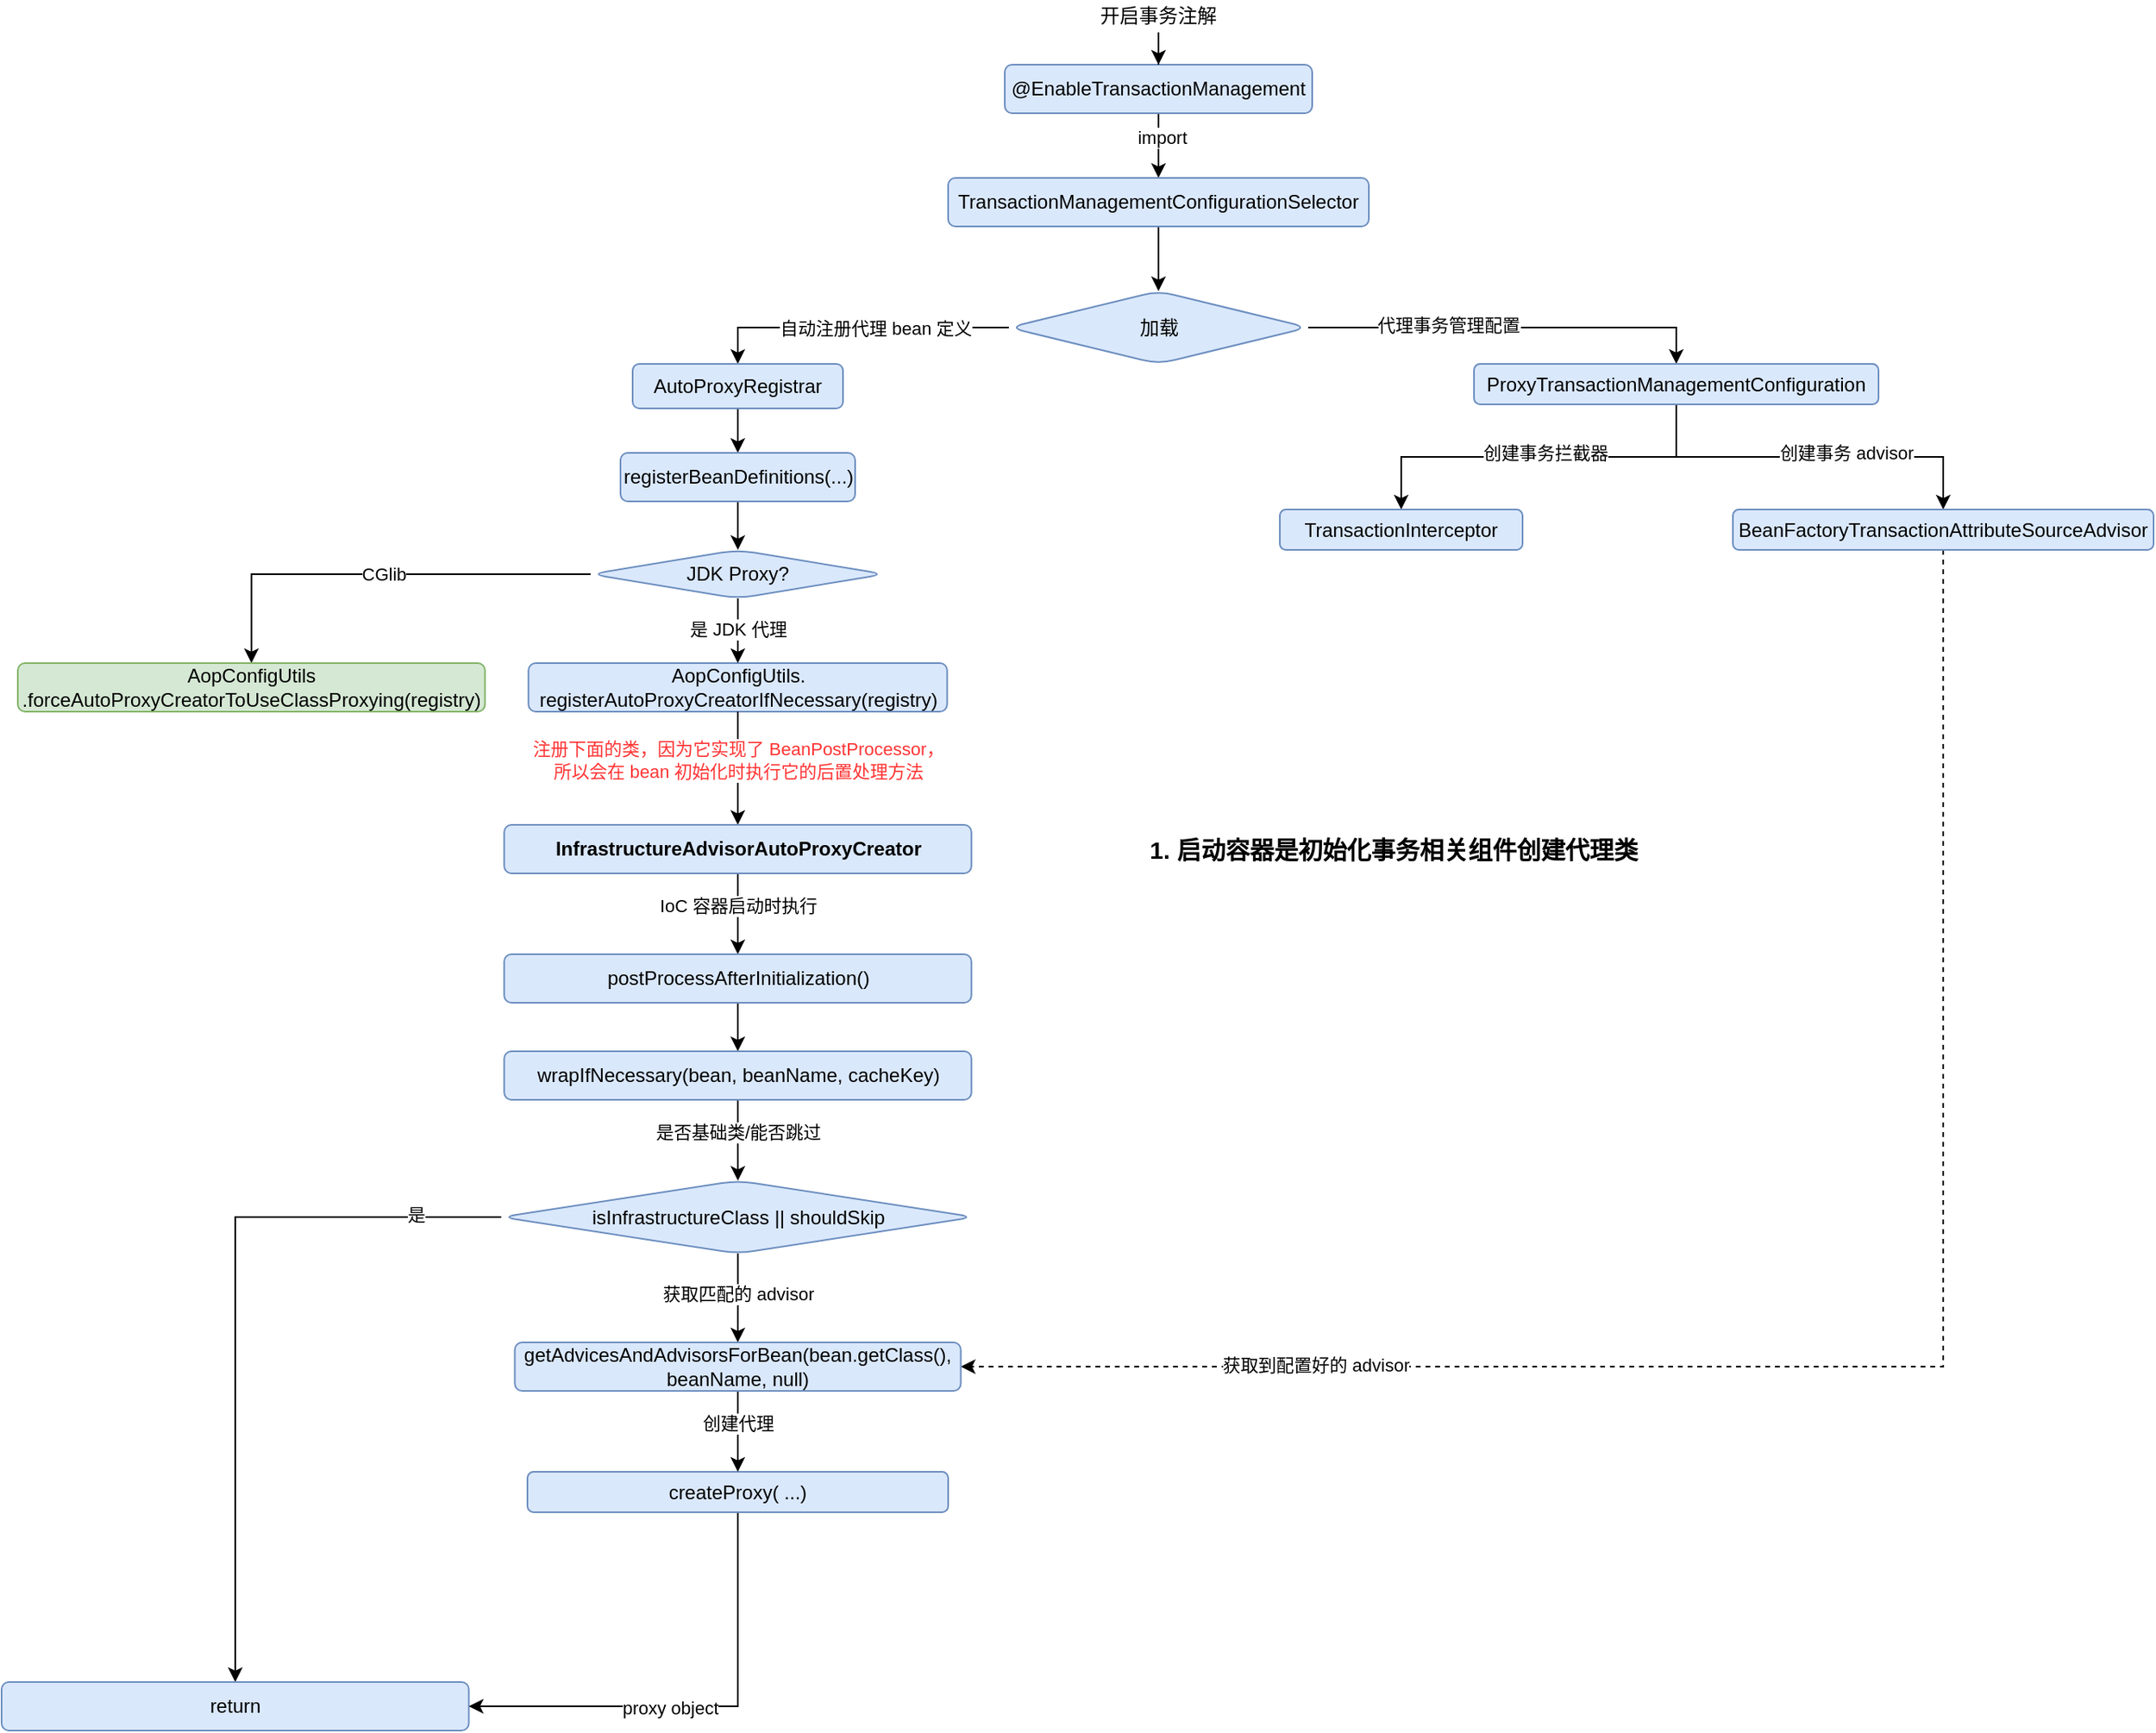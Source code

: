 <mxfile version="14.5.7" type="github">
  <diagram id="ldMmsAqKF8-JEFJYxq-1" name="第 1 页">
    <mxGraphModel dx="2249" dy="772" grid="1" gridSize="10" guides="1" tooltips="1" connect="1" arrows="1" fold="1" page="1" pageScale="1" pageWidth="827" pageHeight="1169" math="0" shadow="0">
      <root>
        <mxCell id="0" />
        <mxCell id="1" parent="0" />
        <mxCell id="YAuvIwza9s7kWfyugDVW-5" value="" style="edgeStyle=orthogonalEdgeStyle;rounded=0;orthogonalLoop=1;jettySize=auto;html=1;" edge="1" parent="1" source="YAuvIwza9s7kWfyugDVW-1" target="YAuvIwza9s7kWfyugDVW-4">
          <mxGeometry relative="1" as="geometry">
            <Array as="points">
              <mxPoint x="175" y="120" />
              <mxPoint x="175" y="120" />
            </Array>
          </mxGeometry>
        </mxCell>
        <mxCell id="YAuvIwza9s7kWfyugDVW-7" value="import" style="edgeLabel;html=1;align=center;verticalAlign=middle;resizable=0;points=[];" vertex="1" connectable="0" parent="YAuvIwza9s7kWfyugDVW-5">
          <mxGeometry x="-0.286" y="2" relative="1" as="geometry">
            <mxPoint as="offset" />
          </mxGeometry>
        </mxCell>
        <mxCell id="YAuvIwza9s7kWfyugDVW-1" value="@EnableTransactionManagement" style="rounded=1;whiteSpace=wrap;html=1;fillColor=#dae8fc;strokeColor=#6c8ebf;" vertex="1" parent="1">
          <mxGeometry x="80" y="70" width="190" height="30" as="geometry" />
        </mxCell>
        <mxCell id="YAuvIwza9s7kWfyugDVW-3" value="" style="edgeStyle=orthogonalEdgeStyle;rounded=0;orthogonalLoop=1;jettySize=auto;html=1;" edge="1" parent="1" source="YAuvIwza9s7kWfyugDVW-2" target="YAuvIwza9s7kWfyugDVW-1">
          <mxGeometry relative="1" as="geometry" />
        </mxCell>
        <mxCell id="YAuvIwza9s7kWfyugDVW-2" value="开启事务注解" style="text;html=1;strokeColor=none;fillColor=none;align=center;verticalAlign=middle;whiteSpace=wrap;rounded=0;" vertex="1" parent="1">
          <mxGeometry x="135" y="30" width="80" height="20" as="geometry" />
        </mxCell>
        <mxCell id="YAuvIwza9s7kWfyugDVW-11" value="" style="edgeStyle=orthogonalEdgeStyle;rounded=0;orthogonalLoop=1;jettySize=auto;html=1;" edge="1" parent="1" source="YAuvIwza9s7kWfyugDVW-4" target="YAuvIwza9s7kWfyugDVW-10">
          <mxGeometry relative="1" as="geometry" />
        </mxCell>
        <mxCell id="YAuvIwza9s7kWfyugDVW-4" value="TransactionManagementConfigurationSelector" style="rounded=1;whiteSpace=wrap;html=1;fillColor=#dae8fc;strokeColor=#6c8ebf;" vertex="1" parent="1">
          <mxGeometry x="45" y="140" width="260" height="30" as="geometry" />
        </mxCell>
        <mxCell id="YAuvIwza9s7kWfyugDVW-14" value="" style="edgeStyle=orthogonalEdgeStyle;rounded=0;orthogonalLoop=1;jettySize=auto;html=1;entryX=0.5;entryY=0;entryDx=0;entryDy=0;" edge="1" parent="1" source="YAuvIwza9s7kWfyugDVW-10" target="YAuvIwza9s7kWfyugDVW-13">
          <mxGeometry relative="1" as="geometry" />
        </mxCell>
        <mxCell id="YAuvIwza9s7kWfyugDVW-17" value="自动注册代理 bean&amp;nbsp;定义" style="edgeLabel;html=1;align=center;verticalAlign=middle;resizable=0;points=[];" vertex="1" connectable="0" parent="YAuvIwza9s7kWfyugDVW-14">
          <mxGeometry x="0.062" y="1" relative="1" as="geometry">
            <mxPoint x="18.12" y="-0.98" as="offset" />
          </mxGeometry>
        </mxCell>
        <mxCell id="YAuvIwza9s7kWfyugDVW-16" style="edgeStyle=orthogonalEdgeStyle;rounded=0;orthogonalLoop=1;jettySize=auto;html=1;entryX=0.5;entryY=0;entryDx=0;entryDy=0;" edge="1" parent="1" source="YAuvIwza9s7kWfyugDVW-10" target="YAuvIwza9s7kWfyugDVW-15">
          <mxGeometry relative="1" as="geometry" />
        </mxCell>
        <mxCell id="YAuvIwza9s7kWfyugDVW-18" value="代理事务管理配置" style="edgeLabel;html=1;align=center;verticalAlign=middle;resizable=0;points=[];" vertex="1" connectable="0" parent="YAuvIwza9s7kWfyugDVW-16">
          <mxGeometry x="-0.313" y="2" relative="1" as="geometry">
            <mxPoint as="offset" />
          </mxGeometry>
        </mxCell>
        <mxCell id="YAuvIwza9s7kWfyugDVW-10" value="加载" style="rhombus;whiteSpace=wrap;html=1;rounded=1;strokeColor=#6c8ebf;fillColor=#dae8fc;" vertex="1" parent="1">
          <mxGeometry x="82.5" y="210" width="185" height="45" as="geometry" />
        </mxCell>
        <mxCell id="YAuvIwza9s7kWfyugDVW-20" value="" style="edgeStyle=orthogonalEdgeStyle;rounded=0;orthogonalLoop=1;jettySize=auto;html=1;" edge="1" parent="1" source="YAuvIwza9s7kWfyugDVW-13" target="YAuvIwza9s7kWfyugDVW-19">
          <mxGeometry relative="1" as="geometry" />
        </mxCell>
        <mxCell id="YAuvIwza9s7kWfyugDVW-13" value="AutoProxyRegistrar" style="whiteSpace=wrap;html=1;rounded=1;strokeColor=#6c8ebf;fillColor=#dae8fc;" vertex="1" parent="1">
          <mxGeometry x="-150" y="255" width="130" height="27.5" as="geometry" />
        </mxCell>
        <mxCell id="YAuvIwza9s7kWfyugDVW-36" value="" style="edgeStyle=orthogonalEdgeStyle;rounded=0;orthogonalLoop=1;jettySize=auto;html=1;" edge="1" parent="1" source="YAuvIwza9s7kWfyugDVW-15" target="YAuvIwza9s7kWfyugDVW-35">
          <mxGeometry relative="1" as="geometry" />
        </mxCell>
        <mxCell id="YAuvIwza9s7kWfyugDVW-37" value="创建事务拦截器" style="edgeLabel;html=1;align=center;verticalAlign=middle;resizable=0;points=[];" vertex="1" connectable="0" parent="YAuvIwza9s7kWfyugDVW-36">
          <mxGeometry x="0.043" y="1" relative="1" as="geometry">
            <mxPoint x="9.24" y="-3.48" as="offset" />
          </mxGeometry>
        </mxCell>
        <mxCell id="YAuvIwza9s7kWfyugDVW-39" value="" style="edgeStyle=orthogonalEdgeStyle;rounded=0;orthogonalLoop=1;jettySize=auto;html=1;" edge="1" parent="1" source="YAuvIwza9s7kWfyugDVW-15" target="YAuvIwza9s7kWfyugDVW-38">
          <mxGeometry relative="1" as="geometry" />
        </mxCell>
        <mxCell id="YAuvIwza9s7kWfyugDVW-40" value="创建事务&amp;nbsp;advisor" style="edgeLabel;html=1;align=center;verticalAlign=middle;resizable=0;points=[];" vertex="1" connectable="0" parent="YAuvIwza9s7kWfyugDVW-39">
          <mxGeometry x="-0.231" y="1" relative="1" as="geometry">
            <mxPoint x="49.17" y="-1.48" as="offset" />
          </mxGeometry>
        </mxCell>
        <mxCell id="YAuvIwza9s7kWfyugDVW-15" value="ProxyTransactionManagementConfiguration" style="whiteSpace=wrap;html=1;rounded=1;strokeColor=#6c8ebf;fillColor=#dae8fc;" vertex="1" parent="1">
          <mxGeometry x="370" y="255" width="250" height="25" as="geometry" />
        </mxCell>
        <mxCell id="YAuvIwza9s7kWfyugDVW-24" value="" style="edgeStyle=orthogonalEdgeStyle;rounded=0;orthogonalLoop=1;jettySize=auto;html=1;" edge="1" parent="1" source="YAuvIwza9s7kWfyugDVW-19" target="YAuvIwza9s7kWfyugDVW-23">
          <mxGeometry relative="1" as="geometry" />
        </mxCell>
        <mxCell id="YAuvIwza9s7kWfyugDVW-19" value="registerBeanDefinitions(...)" style="whiteSpace=wrap;html=1;rounded=1;strokeColor=#6c8ebf;fillColor=#dae8fc;" vertex="1" parent="1">
          <mxGeometry x="-157.5" y="310" width="145" height="30" as="geometry" />
        </mxCell>
        <mxCell id="YAuvIwza9s7kWfyugDVW-21" value="AopConfigUtils.&lt;br&gt;registerAutoProxyCreatorIfNecessary(registry)" style="whiteSpace=wrap;html=1;rounded=1;strokeColor=#6c8ebf;fillColor=#dae8fc;" vertex="1" parent="1">
          <mxGeometry x="-214.38" y="440" width="258.75" height="30" as="geometry" />
        </mxCell>
        <mxCell id="YAuvIwza9s7kWfyugDVW-25" style="edgeStyle=orthogonalEdgeStyle;rounded=0;orthogonalLoop=1;jettySize=auto;html=1;" edge="1" parent="1" source="YAuvIwza9s7kWfyugDVW-23" target="YAuvIwza9s7kWfyugDVW-21">
          <mxGeometry relative="1" as="geometry" />
        </mxCell>
        <mxCell id="YAuvIwza9s7kWfyugDVW-26" value="是&amp;nbsp;JDK&amp;nbsp;代理" style="edgeLabel;html=1;align=center;verticalAlign=middle;resizable=0;points=[];" vertex="1" connectable="0" parent="YAuvIwza9s7kWfyugDVW-25">
          <mxGeometry x="-0.063" relative="1" as="geometry">
            <mxPoint as="offset" />
          </mxGeometry>
        </mxCell>
        <mxCell id="YAuvIwza9s7kWfyugDVW-30" value="" style="edgeStyle=orthogonalEdgeStyle;rounded=0;orthogonalLoop=1;jettySize=auto;html=1;" edge="1" parent="1" source="YAuvIwza9s7kWfyugDVW-23" target="YAuvIwza9s7kWfyugDVW-29">
          <mxGeometry relative="1" as="geometry" />
        </mxCell>
        <mxCell id="YAuvIwza9s7kWfyugDVW-31" value="CGlib" style="edgeLabel;html=1;align=center;verticalAlign=middle;resizable=0;points=[];" vertex="1" connectable="0" parent="YAuvIwza9s7kWfyugDVW-30">
          <mxGeometry x="-0.03" relative="1" as="geometry">
            <mxPoint as="offset" />
          </mxGeometry>
        </mxCell>
        <mxCell id="YAuvIwza9s7kWfyugDVW-23" value="JDK Proxy?" style="rhombus;whiteSpace=wrap;html=1;rounded=1;strokeColor=#6c8ebf;fillColor=#dae8fc;" vertex="1" parent="1">
          <mxGeometry x="-175.94" y="370" width="181.87" height="30" as="geometry" />
        </mxCell>
        <mxCell id="YAuvIwza9s7kWfyugDVW-33" value="" style="edgeStyle=orthogonalEdgeStyle;rounded=0;orthogonalLoop=1;jettySize=auto;html=1;exitX=0.5;exitY=1;exitDx=0;exitDy=0;" edge="1" parent="1" source="YAuvIwza9s7kWfyugDVW-21" target="YAuvIwza9s7kWfyugDVW-32">
          <mxGeometry relative="1" as="geometry" />
        </mxCell>
        <mxCell id="YAuvIwza9s7kWfyugDVW-34" value="&lt;font color=&quot;#ff3333&quot;&gt;注册下面的类，因为它实现了&amp;nbsp;BeanPostProcessor，&lt;br&gt;所以会在&amp;nbsp;bean&amp;nbsp;初始化时执行它的后置处理方法&lt;/font&gt;" style="edgeLabel;html=1;align=center;verticalAlign=middle;resizable=0;points=[];" vertex="1" connectable="0" parent="YAuvIwza9s7kWfyugDVW-33">
          <mxGeometry x="-0.291" y="-1" relative="1" as="geometry">
            <mxPoint x="1" y="5.17" as="offset" />
          </mxGeometry>
        </mxCell>
        <mxCell id="YAuvIwza9s7kWfyugDVW-29" value="AopConfigUtils&lt;br&gt;.forceAutoProxyCreatorToUseClassProxying(registry)" style="whiteSpace=wrap;html=1;rounded=1;strokeColor=#82b366;fillColor=#d5e8d4;" vertex="1" parent="1">
          <mxGeometry x="-530" y="440" width="288.75" height="30" as="geometry" />
        </mxCell>
        <mxCell id="YAuvIwza9s7kWfyugDVW-45" value="" style="edgeStyle=orthogonalEdgeStyle;rounded=0;orthogonalLoop=1;jettySize=auto;html=1;" edge="1" parent="1" source="YAuvIwza9s7kWfyugDVW-32" target="YAuvIwza9s7kWfyugDVW-44">
          <mxGeometry relative="1" as="geometry" />
        </mxCell>
        <mxCell id="YAuvIwza9s7kWfyugDVW-46" value="IoC&amp;nbsp;容器启动时执行" style="edgeLabel;html=1;align=center;verticalAlign=middle;resizable=0;points=[];" vertex="1" connectable="0" parent="YAuvIwza9s7kWfyugDVW-45">
          <mxGeometry x="0.302" relative="1" as="geometry">
            <mxPoint y="-12.41" as="offset" />
          </mxGeometry>
        </mxCell>
        <mxCell id="YAuvIwza9s7kWfyugDVW-32" value="&lt;b&gt;InfrastructureAdvisorAutoProxyCreator&lt;/b&gt;" style="whiteSpace=wrap;html=1;rounded=1;strokeColor=#6c8ebf;fillColor=#dae8fc;" vertex="1" parent="1">
          <mxGeometry x="-229.37" y="540" width="288.75" height="30" as="geometry" />
        </mxCell>
        <mxCell id="YAuvIwza9s7kWfyugDVW-35" value="TransactionInterceptor" style="whiteSpace=wrap;html=1;rounded=1;strokeColor=#6c8ebf;fillColor=#dae8fc;" vertex="1" parent="1">
          <mxGeometry x="250" y="345" width="150" height="25" as="geometry" />
        </mxCell>
        <mxCell id="YAuvIwza9s7kWfyugDVW-66" style="edgeStyle=orthogonalEdgeStyle;rounded=0;orthogonalLoop=1;jettySize=auto;html=1;entryX=1;entryY=0.5;entryDx=0;entryDy=0;dashed=1;" edge="1" parent="1" source="YAuvIwza9s7kWfyugDVW-38" target="YAuvIwza9s7kWfyugDVW-62">
          <mxGeometry relative="1" as="geometry">
            <Array as="points">
              <mxPoint x="660" y="875" />
            </Array>
          </mxGeometry>
        </mxCell>
        <mxCell id="YAuvIwza9s7kWfyugDVW-67" value="获取到配置好的&amp;nbsp;advisor" style="edgeLabel;html=1;align=center;verticalAlign=middle;resizable=0;points=[];" vertex="1" connectable="0" parent="YAuvIwza9s7kWfyugDVW-66">
          <mxGeometry x="0.607" y="-1" relative="1" as="geometry">
            <mxPoint as="offset" />
          </mxGeometry>
        </mxCell>
        <mxCell id="YAuvIwza9s7kWfyugDVW-38" value="BeanFactoryTransactionAttributeSourceAdvisor" style="whiteSpace=wrap;html=1;rounded=1;strokeColor=#6c8ebf;fillColor=#dae8fc;" vertex="1" parent="1">
          <mxGeometry x="530" y="345" width="260" height="25" as="geometry" />
        </mxCell>
        <mxCell id="YAuvIwza9s7kWfyugDVW-48" value="" style="edgeStyle=orthogonalEdgeStyle;rounded=0;orthogonalLoop=1;jettySize=auto;html=1;" edge="1" parent="1" source="YAuvIwza9s7kWfyugDVW-44" target="YAuvIwza9s7kWfyugDVW-47">
          <mxGeometry relative="1" as="geometry" />
        </mxCell>
        <mxCell id="YAuvIwza9s7kWfyugDVW-44" value="postProcessAfterInitialization()" style="whiteSpace=wrap;html=1;rounded=1;strokeColor=#6c8ebf;fillColor=#dae8fc;" vertex="1" parent="1">
          <mxGeometry x="-229.38" y="620" width="288.75" height="30" as="geometry" />
        </mxCell>
        <mxCell id="YAuvIwza9s7kWfyugDVW-50" value="" style="edgeStyle=orthogonalEdgeStyle;rounded=0;orthogonalLoop=1;jettySize=auto;html=1;" edge="1" parent="1" source="YAuvIwza9s7kWfyugDVW-47" target="YAuvIwza9s7kWfyugDVW-49">
          <mxGeometry relative="1" as="geometry" />
        </mxCell>
        <mxCell id="YAuvIwza9s7kWfyugDVW-51" value="是否基础类/能否跳过" style="edgeLabel;html=1;align=center;verticalAlign=middle;resizable=0;points=[];" vertex="1" connectable="0" parent="YAuvIwza9s7kWfyugDVW-50">
          <mxGeometry x="0.224" y="2" relative="1" as="geometry">
            <mxPoint x="-2.08" y="-10.75" as="offset" />
          </mxGeometry>
        </mxCell>
        <mxCell id="YAuvIwza9s7kWfyugDVW-47" value="wrapIfNecessary(bean, beanName, cacheKey)" style="whiteSpace=wrap;html=1;rounded=1;strokeColor=#6c8ebf;fillColor=#dae8fc;" vertex="1" parent="1">
          <mxGeometry x="-229.37" y="680" width="288.75" height="30" as="geometry" />
        </mxCell>
        <mxCell id="YAuvIwza9s7kWfyugDVW-55" style="edgeStyle=orthogonalEdgeStyle;rounded=0;orthogonalLoop=1;jettySize=auto;html=1;" edge="1" parent="1" source="YAuvIwza9s7kWfyugDVW-49" target="YAuvIwza9s7kWfyugDVW-54">
          <mxGeometry relative="1" as="geometry" />
        </mxCell>
        <mxCell id="YAuvIwza9s7kWfyugDVW-56" value="是" style="edgeLabel;html=1;align=center;verticalAlign=middle;resizable=0;points=[];" vertex="1" connectable="0" parent="YAuvIwza9s7kWfyugDVW-55">
          <mxGeometry x="-0.764" y="-2" relative="1" as="geometry">
            <mxPoint as="offset" />
          </mxGeometry>
        </mxCell>
        <mxCell id="YAuvIwza9s7kWfyugDVW-64" value="" style="edgeStyle=orthogonalEdgeStyle;rounded=0;orthogonalLoop=1;jettySize=auto;html=1;" edge="1" parent="1" source="YAuvIwza9s7kWfyugDVW-49" target="YAuvIwza9s7kWfyugDVW-62">
          <mxGeometry relative="1" as="geometry" />
        </mxCell>
        <mxCell id="YAuvIwza9s7kWfyugDVW-65" value="获取匹配的&amp;nbsp;advisor" style="edgeLabel;html=1;align=center;verticalAlign=middle;resizable=0;points=[];" vertex="1" connectable="0" parent="YAuvIwza9s7kWfyugDVW-64">
          <mxGeometry x="0.293" y="-1" relative="1" as="geometry">
            <mxPoint x="1" y="-10.74" as="offset" />
          </mxGeometry>
        </mxCell>
        <mxCell id="YAuvIwza9s7kWfyugDVW-49" value="isInfrastructureClass ||&amp;nbsp;shouldSkip" style="rhombus;whiteSpace=wrap;html=1;rounded=1;strokeColor=#6c8ebf;fillColor=#dae8fc;" vertex="1" parent="1">
          <mxGeometry x="-231.25" y="760" width="292.5" height="45" as="geometry" />
        </mxCell>
        <mxCell id="YAuvIwza9s7kWfyugDVW-54" value="return" style="whiteSpace=wrap;html=1;rounded=1;strokeColor=#6c8ebf;fillColor=#dae8fc;" vertex="1" parent="1">
          <mxGeometry x="-540" y="1070" width="288.75" height="30" as="geometry" />
        </mxCell>
        <mxCell id="YAuvIwza9s7kWfyugDVW-71" style="edgeStyle=orthogonalEdgeStyle;rounded=0;orthogonalLoop=1;jettySize=auto;html=1;entryX=1;entryY=0.5;entryDx=0;entryDy=0;exitX=0.5;exitY=1;exitDx=0;exitDy=0;" edge="1" parent="1" source="YAuvIwza9s7kWfyugDVW-59" target="YAuvIwza9s7kWfyugDVW-54">
          <mxGeometry relative="1" as="geometry" />
        </mxCell>
        <mxCell id="YAuvIwza9s7kWfyugDVW-72" value="proxy&amp;nbsp;object" style="edgeLabel;html=1;align=center;verticalAlign=middle;resizable=0;points=[];" vertex="1" connectable="0" parent="YAuvIwza9s7kWfyugDVW-71">
          <mxGeometry x="0.132" y="1" relative="1" as="geometry">
            <mxPoint as="offset" />
          </mxGeometry>
        </mxCell>
        <mxCell id="YAuvIwza9s7kWfyugDVW-59" value="&lt;div&gt;createProxy(&lt;span&gt;&amp;nbsp;...)&lt;/span&gt;&lt;/div&gt;" style="whiteSpace=wrap;html=1;rounded=1;strokeColor=#6c8ebf;fillColor=#dae8fc;" vertex="1" parent="1">
          <mxGeometry x="-214.99" y="940" width="260" height="25" as="geometry" />
        </mxCell>
        <mxCell id="YAuvIwza9s7kWfyugDVW-69" value="" style="edgeStyle=orthogonalEdgeStyle;rounded=0;orthogonalLoop=1;jettySize=auto;html=1;" edge="1" parent="1" source="YAuvIwza9s7kWfyugDVW-62" target="YAuvIwza9s7kWfyugDVW-59">
          <mxGeometry relative="1" as="geometry" />
        </mxCell>
        <mxCell id="YAuvIwza9s7kWfyugDVW-70" value="创建代理" style="edgeLabel;html=1;align=center;verticalAlign=middle;resizable=0;points=[];" vertex="1" connectable="0" parent="YAuvIwza9s7kWfyugDVW-69">
          <mxGeometry x="-0.225" relative="1" as="geometry">
            <mxPoint as="offset" />
          </mxGeometry>
        </mxCell>
        <mxCell id="YAuvIwza9s7kWfyugDVW-62" value="getAdvicesAndAdvisorsForBean(bean.getClass(), beanName, null)" style="whiteSpace=wrap;html=1;rounded=1;strokeColor=#6c8ebf;fillColor=#dae8fc;" vertex="1" parent="1">
          <mxGeometry x="-222.81" y="860" width="275.63" height="30" as="geometry" />
        </mxCell>
        <mxCell id="YAuvIwza9s7kWfyugDVW-73" value="&lt;b&gt;&lt;font style=&quot;font-size: 15px&quot;&gt;1. 启动容器是初始化事务相关组件创建代理类&lt;/font&gt;&lt;/b&gt;" style="text;html=1;align=center;verticalAlign=middle;resizable=0;points=[];autosize=1;" vertex="1" parent="1">
          <mxGeometry x="160" y="545" width="320" height="20" as="geometry" />
        </mxCell>
      </root>
    </mxGraphModel>
  </diagram>
</mxfile>
